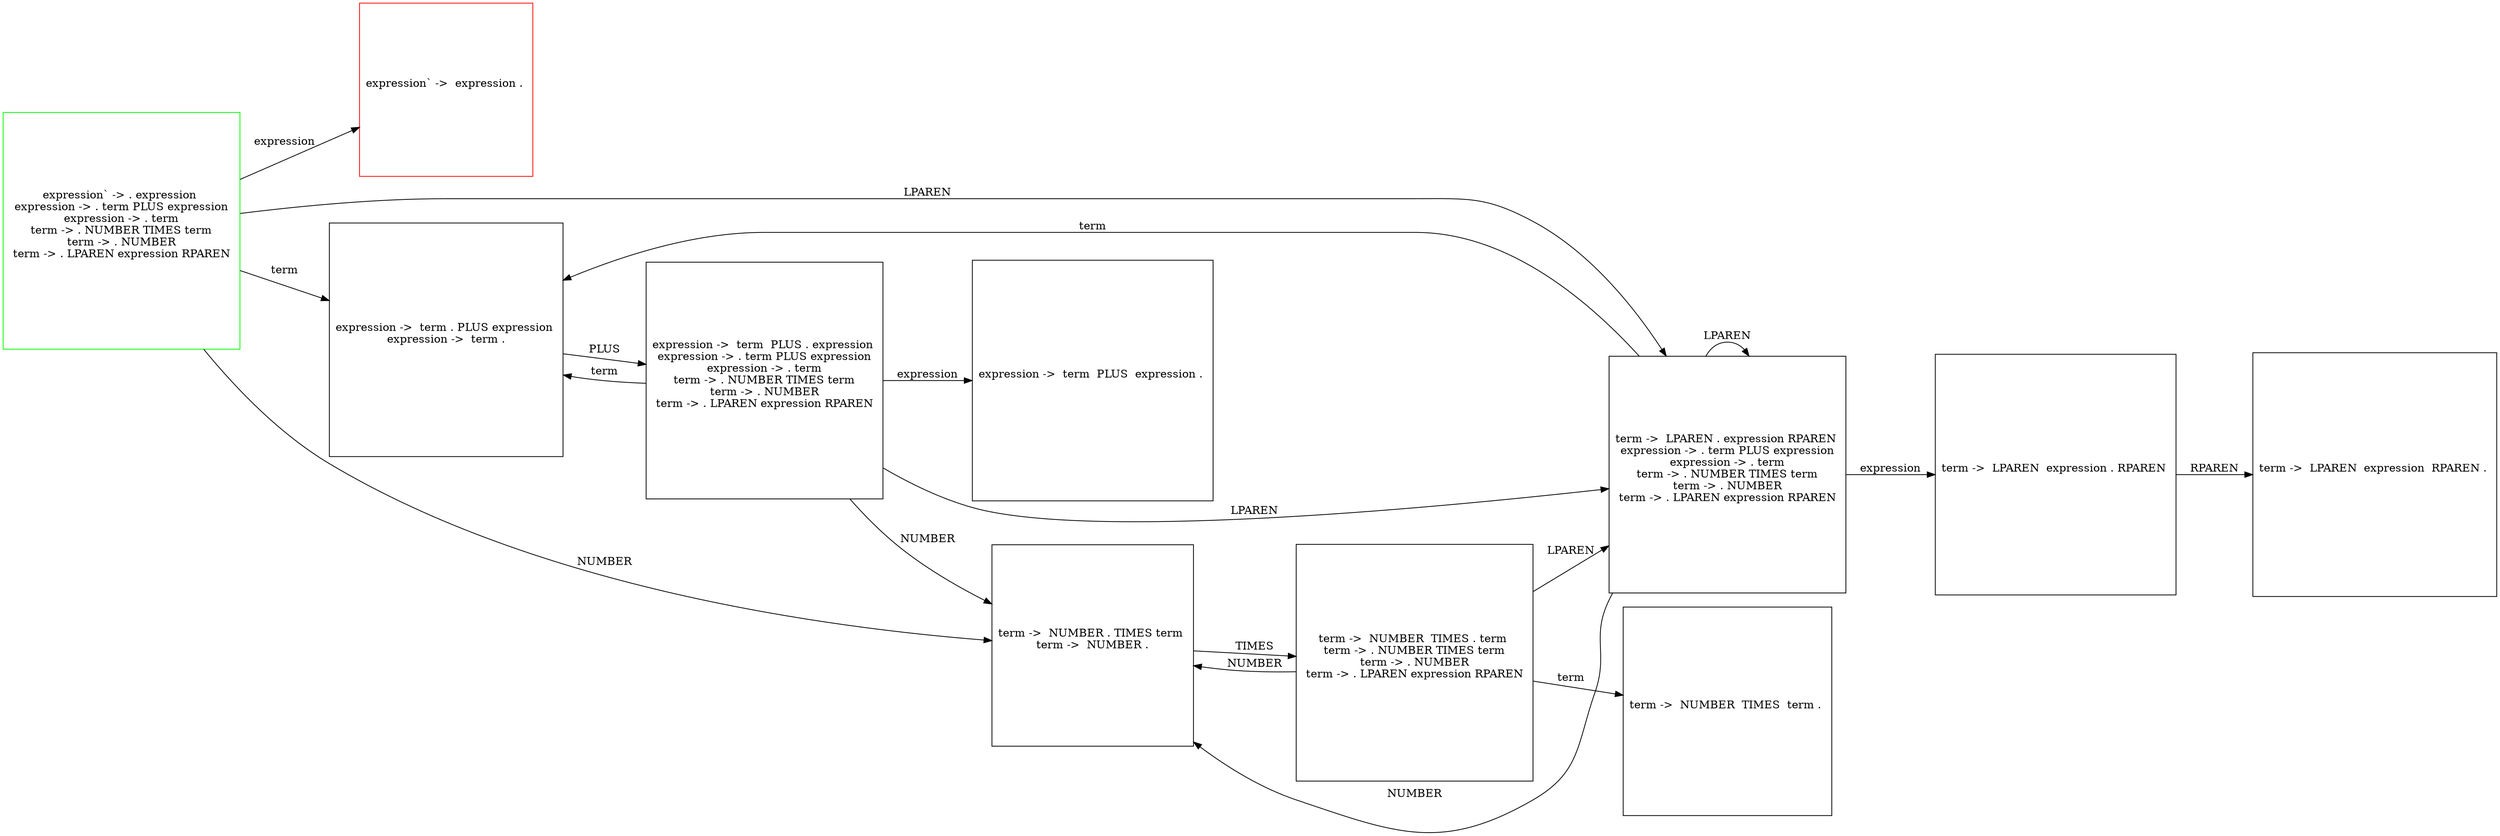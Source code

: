 // resultado
digraph "results/lr0" {
	graph [rankdir=LR]
	"expression` -> . expression 
 expression -> . term PLUS expression 
 expression -> . term 
 term -> . NUMBER TIMES term 
 term -> . NUMBER 
 term -> . LPAREN expression RPAREN 
 " [label="expression` -> . expression 
 expression -> . term PLUS expression 
 expression -> . term 
 term -> . NUMBER TIMES term 
 term -> . NUMBER 
 term -> . LPAREN expression RPAREN 
 " color=green shape=square]
	"expression` ->  expression . 
 " [label="expression` ->  expression . 
 " color=red shape=square]
	"expression ->  term . PLUS expression 
 expression ->  term . 
 " [label="expression ->  term . PLUS expression 
 expression ->  term . 
 " shape=square]
	"term ->  NUMBER . TIMES term 
 term ->  NUMBER . 
 " [label="term ->  NUMBER . TIMES term 
 term ->  NUMBER . 
 " shape=square]
	"term ->  LPAREN . expression RPAREN 
 expression -> . term PLUS expression 
 expression -> . term 
 term -> . NUMBER TIMES term 
 term -> . NUMBER 
 term -> . LPAREN expression RPAREN 
 " [label="term ->  LPAREN . expression RPAREN 
 expression -> . term PLUS expression 
 expression -> . term 
 term -> . NUMBER TIMES term 
 term -> . NUMBER 
 term -> . LPAREN expression RPAREN 
 " shape=square]
	"expression ->  term  PLUS . expression 
 expression -> . term PLUS expression 
 expression -> . term 
 term -> . NUMBER TIMES term 
 term -> . NUMBER 
 term -> . LPAREN expression RPAREN 
 " [label="expression ->  term  PLUS . expression 
 expression -> . term PLUS expression 
 expression -> . term 
 term -> . NUMBER TIMES term 
 term -> . NUMBER 
 term -> . LPAREN expression RPAREN 
 " shape=square]
	"term ->  NUMBER  TIMES . term 
 term -> . NUMBER TIMES term 
 term -> . NUMBER 
 term -> . LPAREN expression RPAREN 
 " [label="term ->  NUMBER  TIMES . term 
 term -> . NUMBER TIMES term 
 term -> . NUMBER 
 term -> . LPAREN expression RPAREN 
 " shape=square]
	"term ->  LPAREN  expression . RPAREN 
 " [label="term ->  LPAREN  expression . RPAREN 
 " shape=square]
	"expression ->  term  PLUS  expression . 
 " [label="expression ->  term  PLUS  expression . 
 " shape=square]
	"term ->  NUMBER  TIMES  term . 
 " [label="term ->  NUMBER  TIMES  term . 
 " shape=square]
	"term ->  LPAREN  expression  RPAREN . 
 " [label="term ->  LPAREN  expression  RPAREN . 
 " shape=square]
	"expression` -> . expression 
 expression -> . term PLUS expression 
 expression -> . term 
 term -> . NUMBER TIMES term 
 term -> . NUMBER 
 term -> . LPAREN expression RPAREN 
 " -> "expression` ->  expression . 
 " [label=expression]
	"expression` -> . expression 
 expression -> . term PLUS expression 
 expression -> . term 
 term -> . NUMBER TIMES term 
 term -> . NUMBER 
 term -> . LPAREN expression RPAREN 
 " -> "expression ->  term . PLUS expression 
 expression ->  term . 
 " [label=term]
	"expression` -> . expression 
 expression -> . term PLUS expression 
 expression -> . term 
 term -> . NUMBER TIMES term 
 term -> . NUMBER 
 term -> . LPAREN expression RPAREN 
 " -> "term ->  NUMBER . TIMES term 
 term ->  NUMBER . 
 " [label=NUMBER]
	"expression` -> . expression 
 expression -> . term PLUS expression 
 expression -> . term 
 term -> . NUMBER TIMES term 
 term -> . NUMBER 
 term -> . LPAREN expression RPAREN 
 " -> "term ->  LPAREN . expression RPAREN 
 expression -> . term PLUS expression 
 expression -> . term 
 term -> . NUMBER TIMES term 
 term -> . NUMBER 
 term -> . LPAREN expression RPAREN 
 " [label=LPAREN]
	"expression ->  term . PLUS expression 
 expression ->  term . 
 " -> "expression ->  term  PLUS . expression 
 expression -> . term PLUS expression 
 expression -> . term 
 term -> . NUMBER TIMES term 
 term -> . NUMBER 
 term -> . LPAREN expression RPAREN 
 " [label=PLUS]
	"term ->  NUMBER . TIMES term 
 term ->  NUMBER . 
 " -> "term ->  NUMBER  TIMES . term 
 term -> . NUMBER TIMES term 
 term -> . NUMBER 
 term -> . LPAREN expression RPAREN 
 " [label=TIMES]
	"term ->  LPAREN . expression RPAREN 
 expression -> . term PLUS expression 
 expression -> . term 
 term -> . NUMBER TIMES term 
 term -> . NUMBER 
 term -> . LPAREN expression RPAREN 
 " -> "term ->  LPAREN  expression . RPAREN 
 " [label=expression]
	"term ->  LPAREN . expression RPAREN 
 expression -> . term PLUS expression 
 expression -> . term 
 term -> . NUMBER TIMES term 
 term -> . NUMBER 
 term -> . LPAREN expression RPAREN 
 " -> "expression ->  term . PLUS expression 
 expression ->  term . 
 " [label=term]
	"term ->  LPAREN . expression RPAREN 
 expression -> . term PLUS expression 
 expression -> . term 
 term -> . NUMBER TIMES term 
 term -> . NUMBER 
 term -> . LPAREN expression RPAREN 
 " -> "term ->  NUMBER . TIMES term 
 term ->  NUMBER . 
 " [label=NUMBER]
	"term ->  LPAREN . expression RPAREN 
 expression -> . term PLUS expression 
 expression -> . term 
 term -> . NUMBER TIMES term 
 term -> . NUMBER 
 term -> . LPAREN expression RPAREN 
 " -> "term ->  LPAREN . expression RPAREN 
 expression -> . term PLUS expression 
 expression -> . term 
 term -> . NUMBER TIMES term 
 term -> . NUMBER 
 term -> . LPAREN expression RPAREN 
 " [label=LPAREN]
	"expression ->  term  PLUS . expression 
 expression -> . term PLUS expression 
 expression -> . term 
 term -> . NUMBER TIMES term 
 term -> . NUMBER 
 term -> . LPAREN expression RPAREN 
 " -> "expression ->  term  PLUS  expression . 
 " [label=expression]
	"expression ->  term  PLUS . expression 
 expression -> . term PLUS expression 
 expression -> . term 
 term -> . NUMBER TIMES term 
 term -> . NUMBER 
 term -> . LPAREN expression RPAREN 
 " -> "expression ->  term . PLUS expression 
 expression ->  term . 
 " [label=term]
	"expression ->  term  PLUS . expression 
 expression -> . term PLUS expression 
 expression -> . term 
 term -> . NUMBER TIMES term 
 term -> . NUMBER 
 term -> . LPAREN expression RPAREN 
 " -> "term ->  NUMBER . TIMES term 
 term ->  NUMBER . 
 " [label=NUMBER]
	"expression ->  term  PLUS . expression 
 expression -> . term PLUS expression 
 expression -> . term 
 term -> . NUMBER TIMES term 
 term -> . NUMBER 
 term -> . LPAREN expression RPAREN 
 " -> "term ->  LPAREN . expression RPAREN 
 expression -> . term PLUS expression 
 expression -> . term 
 term -> . NUMBER TIMES term 
 term -> . NUMBER 
 term -> . LPAREN expression RPAREN 
 " [label=LPAREN]
	"term ->  NUMBER  TIMES . term 
 term -> . NUMBER TIMES term 
 term -> . NUMBER 
 term -> . LPAREN expression RPAREN 
 " -> "term ->  NUMBER  TIMES  term . 
 " [label=term]
	"term ->  NUMBER  TIMES . term 
 term -> . NUMBER TIMES term 
 term -> . NUMBER 
 term -> . LPAREN expression RPAREN 
 " -> "term ->  NUMBER . TIMES term 
 term ->  NUMBER . 
 " [label=NUMBER]
	"term ->  NUMBER  TIMES . term 
 term -> . NUMBER TIMES term 
 term -> . NUMBER 
 term -> . LPAREN expression RPAREN 
 " -> "term ->  LPAREN . expression RPAREN 
 expression -> . term PLUS expression 
 expression -> . term 
 term -> . NUMBER TIMES term 
 term -> . NUMBER 
 term -> . LPAREN expression RPAREN 
 " [label=LPAREN]
	"term ->  LPAREN  expression . RPAREN 
 " -> "term ->  LPAREN  expression  RPAREN . 
 " [label=RPAREN]
}
